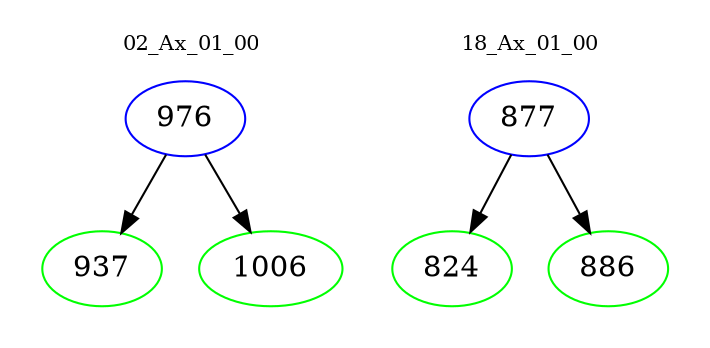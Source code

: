 digraph{
subgraph cluster_0 {
color = white
label = "02_Ax_01_00";
fontsize=10;
T0_976 [label="976", color="blue"]
T0_976 -> T0_937 [color="black"]
T0_937 [label="937", color="green"]
T0_976 -> T0_1006 [color="black"]
T0_1006 [label="1006", color="green"]
}
subgraph cluster_1 {
color = white
label = "18_Ax_01_00";
fontsize=10;
T1_877 [label="877", color="blue"]
T1_877 -> T1_824 [color="black"]
T1_824 [label="824", color="green"]
T1_877 -> T1_886 [color="black"]
T1_886 [label="886", color="green"]
}
}
